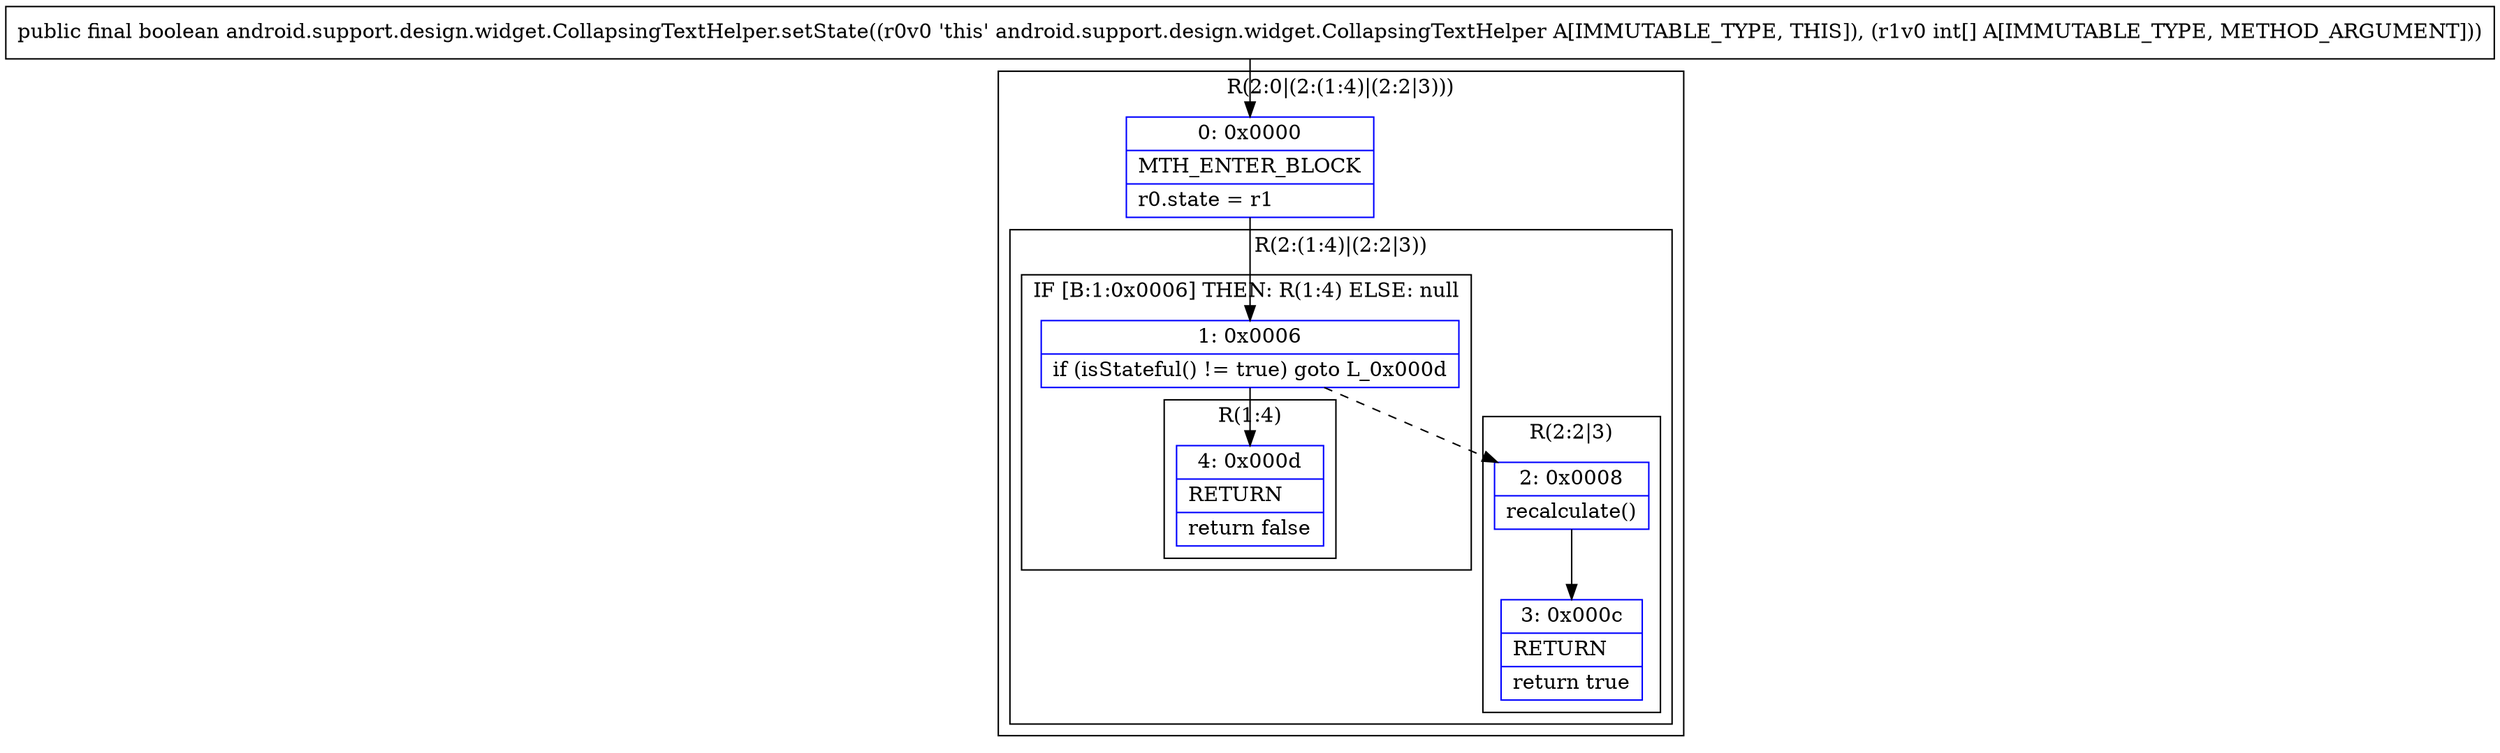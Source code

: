 digraph "CFG forandroid.support.design.widget.CollapsingTextHelper.setState([I)Z" {
subgraph cluster_Region_381788680 {
label = "R(2:0|(2:(1:4)|(2:2|3)))";
node [shape=record,color=blue];
Node_0 [shape=record,label="{0\:\ 0x0000|MTH_ENTER_BLOCK\l|r0.state = r1\l}"];
subgraph cluster_Region_1403379609 {
label = "R(2:(1:4)|(2:2|3))";
node [shape=record,color=blue];
subgraph cluster_IfRegion_1586477557 {
label = "IF [B:1:0x0006] THEN: R(1:4) ELSE: null";
node [shape=record,color=blue];
Node_1 [shape=record,label="{1\:\ 0x0006|if (isStateful() != true) goto L_0x000d\l}"];
subgraph cluster_Region_616387602 {
label = "R(1:4)";
node [shape=record,color=blue];
Node_4 [shape=record,label="{4\:\ 0x000d|RETURN\l|return false\l}"];
}
}
subgraph cluster_Region_1073181551 {
label = "R(2:2|3)";
node [shape=record,color=blue];
Node_2 [shape=record,label="{2\:\ 0x0008|recalculate()\l}"];
Node_3 [shape=record,label="{3\:\ 0x000c|RETURN\l|return true\l}"];
}
}
}
MethodNode[shape=record,label="{public final boolean android.support.design.widget.CollapsingTextHelper.setState((r0v0 'this' android.support.design.widget.CollapsingTextHelper A[IMMUTABLE_TYPE, THIS]), (r1v0 int[] A[IMMUTABLE_TYPE, METHOD_ARGUMENT])) }"];
MethodNode -> Node_0;
Node_0 -> Node_1;
Node_1 -> Node_2[style=dashed];
Node_1 -> Node_4;
Node_2 -> Node_3;
}

